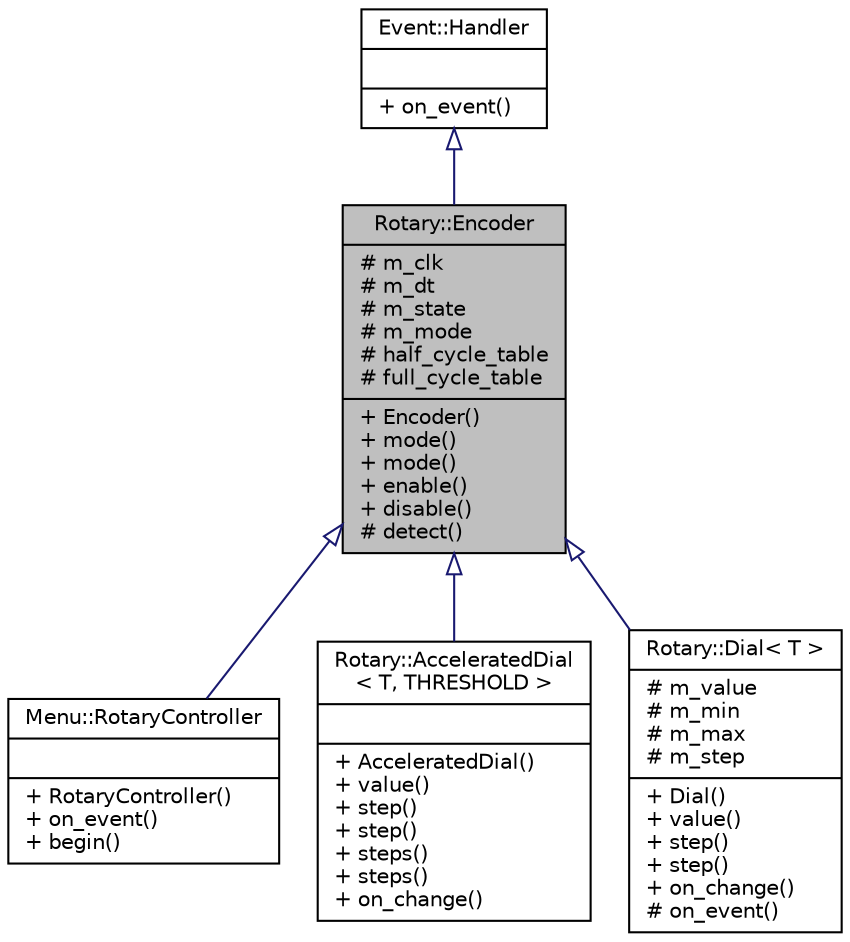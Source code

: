 digraph "Rotary::Encoder"
{
  edge [fontname="Helvetica",fontsize="10",labelfontname="Helvetica",labelfontsize="10"];
  node [fontname="Helvetica",fontsize="10",shape=record];
  Node1 [label="{Rotary::Encoder\n|# m_clk\l# m_dt\l# m_state\l# m_mode\l# half_cycle_table\l# full_cycle_table\l|+ Encoder()\l+ mode()\l+ mode()\l+ enable()\l+ disable()\l# detect()\l}",height=0.2,width=0.4,color="black", fillcolor="grey75", style="filled", fontcolor="black"];
  Node2 -> Node1 [dir="back",color="midnightblue",fontsize="10",style="solid",arrowtail="onormal",fontname="Helvetica"];
  Node2 [label="{Event::Handler\n||+ on_event()\l}",height=0.2,width=0.4,color="black", fillcolor="white", style="filled",URL="$d3/d51/classEvent_1_1Handler.html"];
  Node1 -> Node3 [dir="back",color="midnightblue",fontsize="10",style="solid",arrowtail="onormal",fontname="Helvetica"];
  Node3 [label="{Menu::RotaryController\n||+ RotaryController()\l+ on_event()\l+ begin()\l}",height=0.2,width=0.4,color="black", fillcolor="white", style="filled",URL="$d7/de1/classMenu_1_1RotaryController.html"];
  Node1 -> Node4 [dir="back",color="midnightblue",fontsize="10",style="solid",arrowtail="onormal",fontname="Helvetica"];
  Node4 [label="{Rotary::AcceleratedDial\l\< T, THRESHOLD \>\n||+ AcceleratedDial()\l+ value()\l+ step()\l+ step()\l+ steps()\l+ steps()\l+ on_change()\l}",height=0.2,width=0.4,color="black", fillcolor="white", style="filled",URL="$de/d2f/classRotary_1_1AcceleratedDial.html"];
  Node1 -> Node5 [dir="back",color="midnightblue",fontsize="10",style="solid",arrowtail="onormal",fontname="Helvetica"];
  Node5 [label="{Rotary::Dial\< T \>\n|# m_value\l# m_min\l# m_max\l# m_step\l|+ Dial()\l+ value()\l+ step()\l+ step()\l+ on_change()\l# on_event()\l}",height=0.2,width=0.4,color="black", fillcolor="white", style="filled",URL="$d9/d7d/classRotary_1_1Dial.html"];
}
